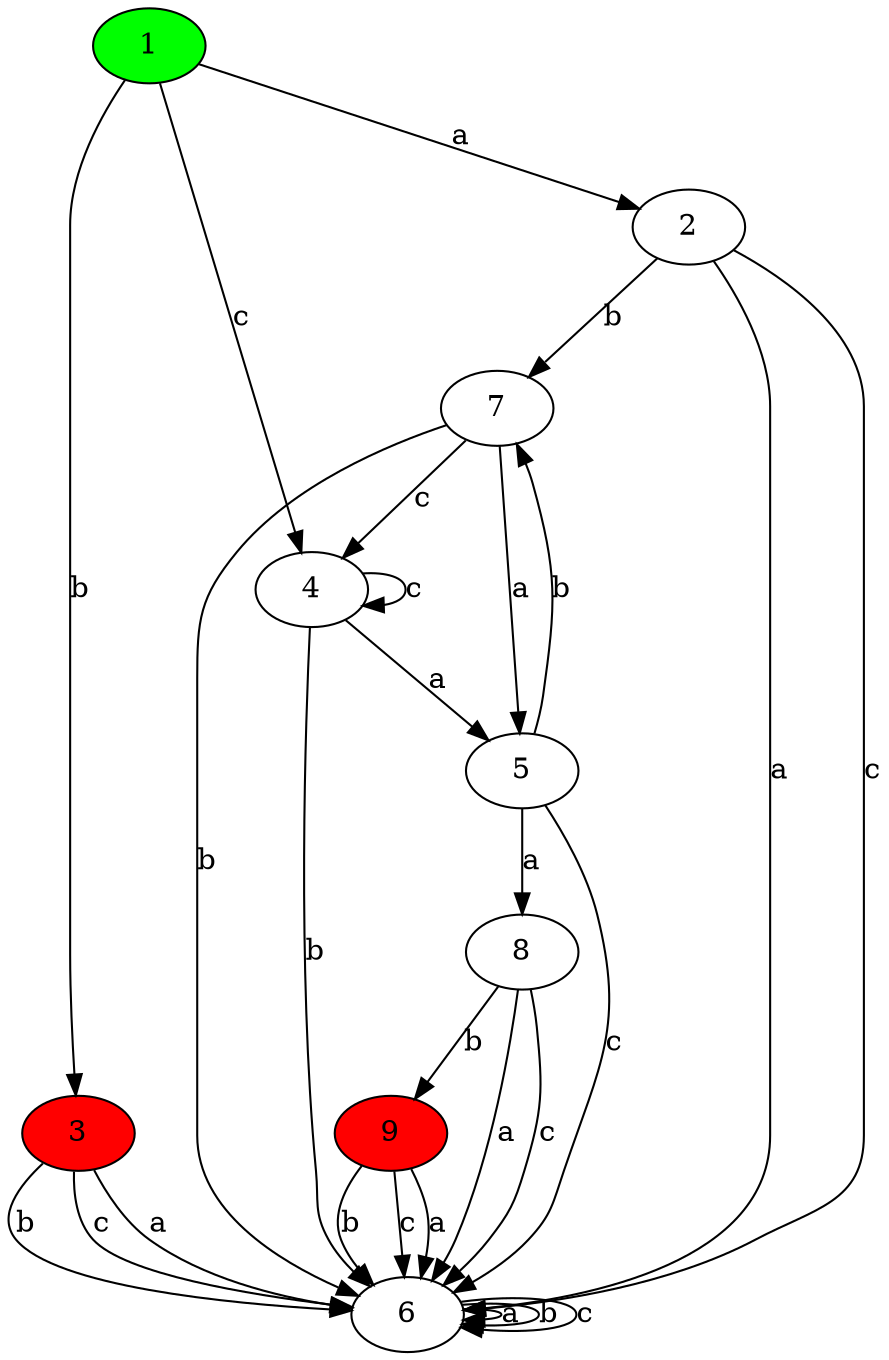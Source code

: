 digraph {
	1 [style=filled, fillcolor=green]
	9 [style=filled, fillcolor=red]
	3 [style=filled, fillcolor=red]
	1 -> 2 [label="a"]
	2 -> 6 [label="a"]
	3 -> 6 [label="a"]
	4 -> 5 [label="a"]
	5 -> 8 [label="a"]
	6 -> 6 [label="a"]
	7 -> 5 [label="a"]
	8 -> 6 [label="a"]
	9 -> 6 [label="a"]
	1 -> 3 [label="b"]
	2 -> 7 [label="b"]
	3 -> 6 [label="b"]
	4 -> 6 [label="b"]
	5 -> 7 [label="b"]
	6 -> 6 [label="b"]
	7 -> 6 [label="b"]
	8 -> 9 [label="b"]
	9 -> 6 [label="b"]
	1 -> 4 [label="c"]
	2 -> 6 [label="c"]
	3 -> 6 [label="c"]
	4 -> 4 [label="c"]
	5 -> 6 [label="c"]
	6 -> 6 [label="c"]
	7 -> 4 [label="c"]
	8 -> 6 [label="c"]
	9 -> 6 [label="c"]
}
